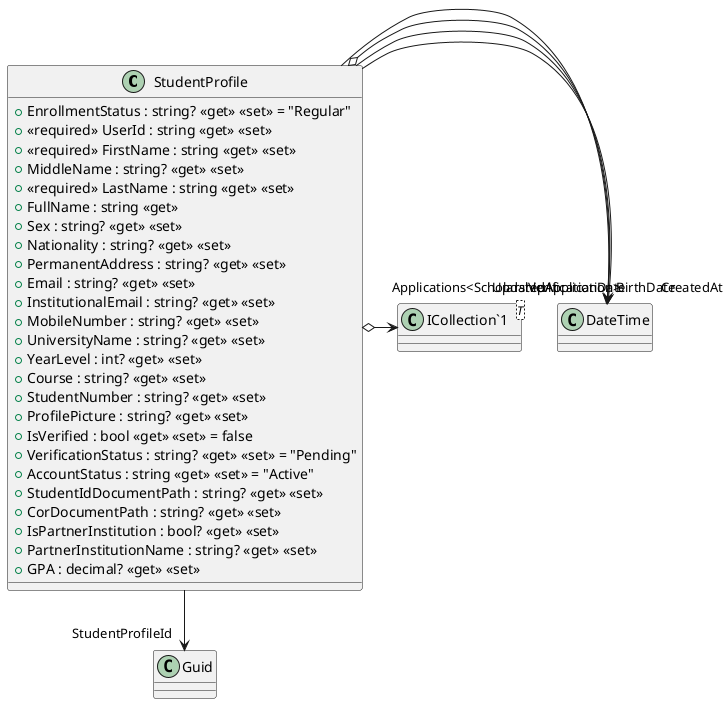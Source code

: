@startuml
class StudentProfile {
    + EnrollmentStatus : string? <<get>> <<set>> = "Regular"
    + <<required>> UserId : string <<get>> <<set>>
    + <<required>> FirstName : string <<get>> <<set>>
    + MiddleName : string? <<get>> <<set>>
    + <<required>> LastName : string <<get>> <<set>>
    + FullName : string <<get>>
    + Sex : string? <<get>> <<set>>
    + Nationality : string? <<get>> <<set>>
    + PermanentAddress : string? <<get>> <<set>>
    + Email : string? <<get>> <<set>>
    + InstitutionalEmail : string? <<get>> <<set>>
    + MobileNumber : string? <<get>> <<set>>
    + UniversityName : string? <<get>> <<set>>
    + YearLevel : int? <<get>> <<set>>
    + Course : string? <<get>> <<set>>
    + StudentNumber : string? <<get>> <<set>>
    + ProfilePicture : string? <<get>> <<set>>
    + IsVerified : bool <<get>> <<set>> = false
    + VerificationStatus : string? <<get>> <<set>> = "Pending"
    + AccountStatus : string <<get>> <<set>> = "Active"
    + StudentIdDocumentPath : string? <<get>> <<set>>
    + CorDocumentPath : string? <<get>> <<set>>
    + IsPartnerInstitution : bool? <<get>> <<set>>
    + PartnerInstitutionName : string? <<get>> <<set>>
    + GPA : decimal? <<get>> <<set>>
}
class "ICollection`1"<T> {
}
StudentProfile --> "StudentProfileId" Guid
StudentProfile --> "BirthDate" DateTime
StudentProfile --> "VerificationDate" DateTime
StudentProfile o-> "CreatedAt" DateTime
StudentProfile --> "UpdatedAt" DateTime
StudentProfile o-> "Applications<ScholarshipApplication>" "ICollection`1"
@enduml
